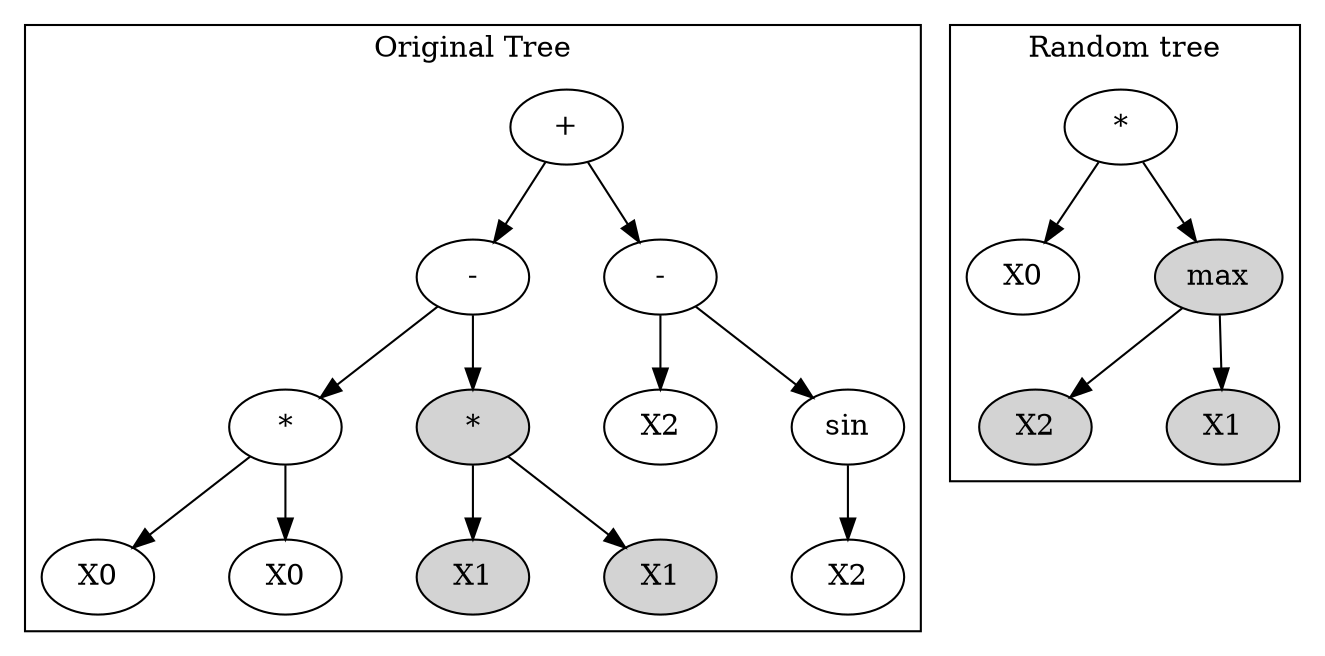 digraph subtree_before {
	compound=true
	nodesep=0.5
	A1 [label="+"]
	B1 [label="-"]
	C1 [label="-"]
	D1 [label="*"]
	E1 [label="*" style=filled]
	F1 [label=X2]
	G1 [label=sin]
	H1 [label=X0]
	I1 [label=X0]
	J1 [label=X1 style=filled]
	K1 [label=X1 style=filled]
	L1 [label=X2]
	A2 [label="*"]
	B2 [label=X0]
	node [style=filled]
	C2 [label=max]
	D2 [label=X2]
	E2 [label=X1]
	subgraph cluster0 {
		label="Original Tree"
		rank=Same
		A1 -> B1
		A1 -> C1
		B1 -> D1
		B1 -> E1
		C1 -> F1
		C1 -> G1
		D1 -> H1
		D1 -> I1
		E1 -> J1
		E1 -> K1
		G1 -> L1
	}
	subgraph cluster1 {
		label="Random tree"
		A2 -> B2
		A2 -> C2
		C2 -> D2
		C2 -> E2
	}
}
